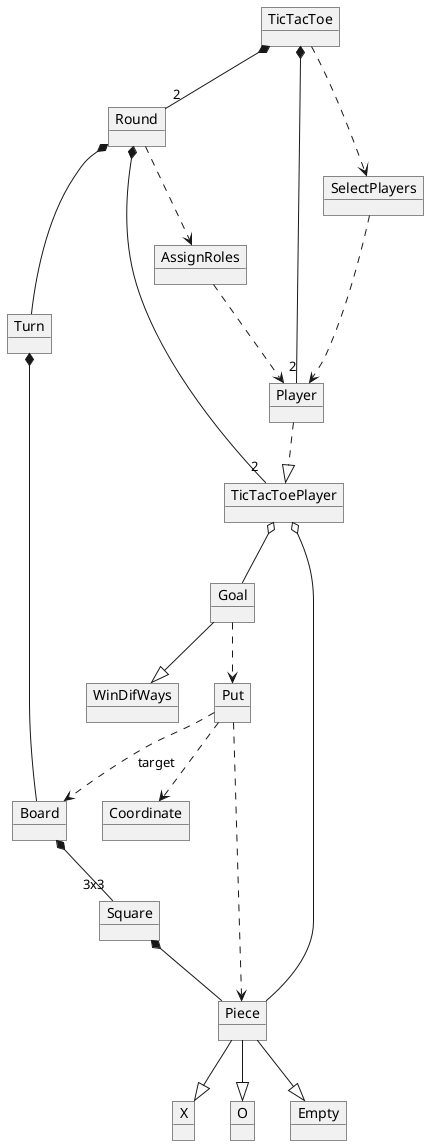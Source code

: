@startuml
object TicTacToe
object Round
object Turn
object Player
object Goal
object Board
object WinDifWays
object Put
Object Coordinate
Object Square
object Piece
object X
object O
object Empty
object TicTacToePlayer
object SelectPlayers
object AssignRoles

TicTacToe *--"2" Player
TicTacToe *--"2" Round

Round *-- Turn
Round *--"2" TicTacToePlayer

Player ..|> TicTacToePlayer
TicTacToePlayer o-- Piece
TicTacToePlayer o-- Goal
Goal --|> WinDifWays
Goal ..> Put
Put ..> Board:target
Put ..> Coordinate
Put ..> Piece

Board *--"3x3" Square
Square *-- Piece


Turn *-- Board

Piece --|> X
Piece --|> O
Piece --|> Empty

TicTacToe ..> SelectPlayers
SelectPlayers ..> Player
Round ..> AssignRoles
AssignRoles..> Player
@enduml